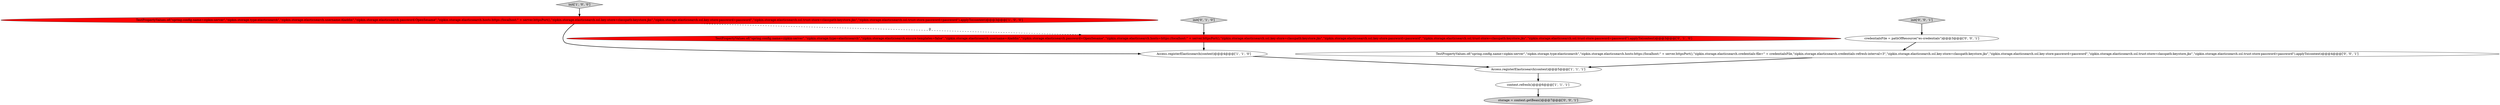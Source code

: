 digraph {
0 [style = filled, label = "init['1', '0', '0']", fillcolor = lightgray, shape = diamond image = "AAA0AAABBB1BBB"];
4 [style = filled, label = "Access.registerElasticsearch(context)@@@4@@@['1', '1', '0']", fillcolor = white, shape = ellipse image = "AAA0AAABBB1BBB"];
2 [style = filled, label = "context.refresh()@@@6@@@['1', '1', '1']", fillcolor = white, shape = ellipse image = "AAA0AAABBB1BBB"];
8 [style = filled, label = "init['0', '0', '1']", fillcolor = lightgray, shape = diamond image = "AAA0AAABBB3BBB"];
3 [style = filled, label = "Access.registerElasticsearch(context)@@@5@@@['1', '1', '1']", fillcolor = white, shape = ellipse image = "AAA0AAABBB1BBB"];
10 [style = filled, label = "storage = context.getBean()@@@7@@@['0', '0', '1']", fillcolor = lightgray, shape = ellipse image = "AAA0AAABBB3BBB"];
5 [style = filled, label = "init['0', '1', '0']", fillcolor = lightgray, shape = diamond image = "AAA0AAABBB2BBB"];
9 [style = filled, label = "TestPropertyValues.of(\"spring.config.name=zipkin-server\",\"zipkin.storage.type:elasticsearch\",\"zipkin.storage.elasticsearch.hosts:https://localhost:\" + server.httpsPort(),\"zipkin.storage.elasticsearch.credentials-file=\" + credentialsFile,\"zipkin.storage.elasticsearch.credentials-refresh-interval=3\",\"zipkin.storage.elasticsearch.ssl.key-store=classpath:keystore.jks\",\"zipkin.storage.elasticsearch.ssl.key-store-password=password\",\"zipkin.storage.elasticsearch.ssl.trust-store=classpath:keystore.jks\",\"zipkin.storage.elasticsearch.ssl.trust-store-password=password\").applyTo(context)@@@4@@@['0', '0', '1']", fillcolor = white, shape = ellipse image = "AAA0AAABBB3BBB"];
6 [style = filled, label = "TestPropertyValues.of(\"spring.config.name=zipkin-server\",\"zipkin.storage.type=elasticsearch\",\"zipkin.storage.elasticsearch.ensure-templates=false\",\"zipkin.storage.elasticsearch.username=Aladdin\",\"zipkin.storage.elasticsearch.password=OpenSesame\",\"zipkin.storage.elasticsearch.hosts=https://localhost:\" + server.httpsPort(),\"zipkin.storage.elasticsearch.ssl.key-store=classpath:keystore.jks\",\"zipkin.storage.elasticsearch.ssl.key-store-password=password\",\"zipkin.storage.elasticsearch.ssl.trust-store=classpath:keystore.jks\",\"zipkin.storage.elasticsearch.ssl.trust-store-password=password\").applyTo(context)@@@3@@@['0', '1', '0']", fillcolor = red, shape = ellipse image = "AAA1AAABBB2BBB"];
1 [style = filled, label = "TestPropertyValues.of(\"spring.config.name=zipkin-server\",\"zipkin.storage.type:elasticsearch\",\"zipkin.storage.elasticsearch.username:Aladdin\",\"zipkin.storage.elasticsearch.password:OpenSesame\",\"zipkin.storage.elasticsearch.hosts:https://localhost:\" + server.httpsPort(),\"zipkin.storage.elasticsearch.ssl.key-store=classpath:keystore.jks\",\"zipkin.storage.elasticsearch.ssl.key-store-password=password\",\"zipkin.storage.elasticsearch.ssl.trust-store=classpath:keystore.jks\",\"zipkin.storage.elasticsearch.ssl.trust-store-password=password\").applyTo(context)@@@3@@@['1', '0', '0']", fillcolor = red, shape = ellipse image = "AAA1AAABBB1BBB"];
7 [style = filled, label = "credentialsFile = pathOfResource(\"es-credentials\")@@@3@@@['0', '0', '1']", fillcolor = white, shape = ellipse image = "AAA0AAABBB3BBB"];
7->9 [style = bold, label=""];
9->3 [style = bold, label=""];
6->4 [style = bold, label=""];
4->3 [style = bold, label=""];
1->4 [style = bold, label=""];
5->6 [style = bold, label=""];
3->2 [style = bold, label=""];
2->10 [style = bold, label=""];
1->6 [style = dashed, label="0"];
0->1 [style = bold, label=""];
8->7 [style = bold, label=""];
}
